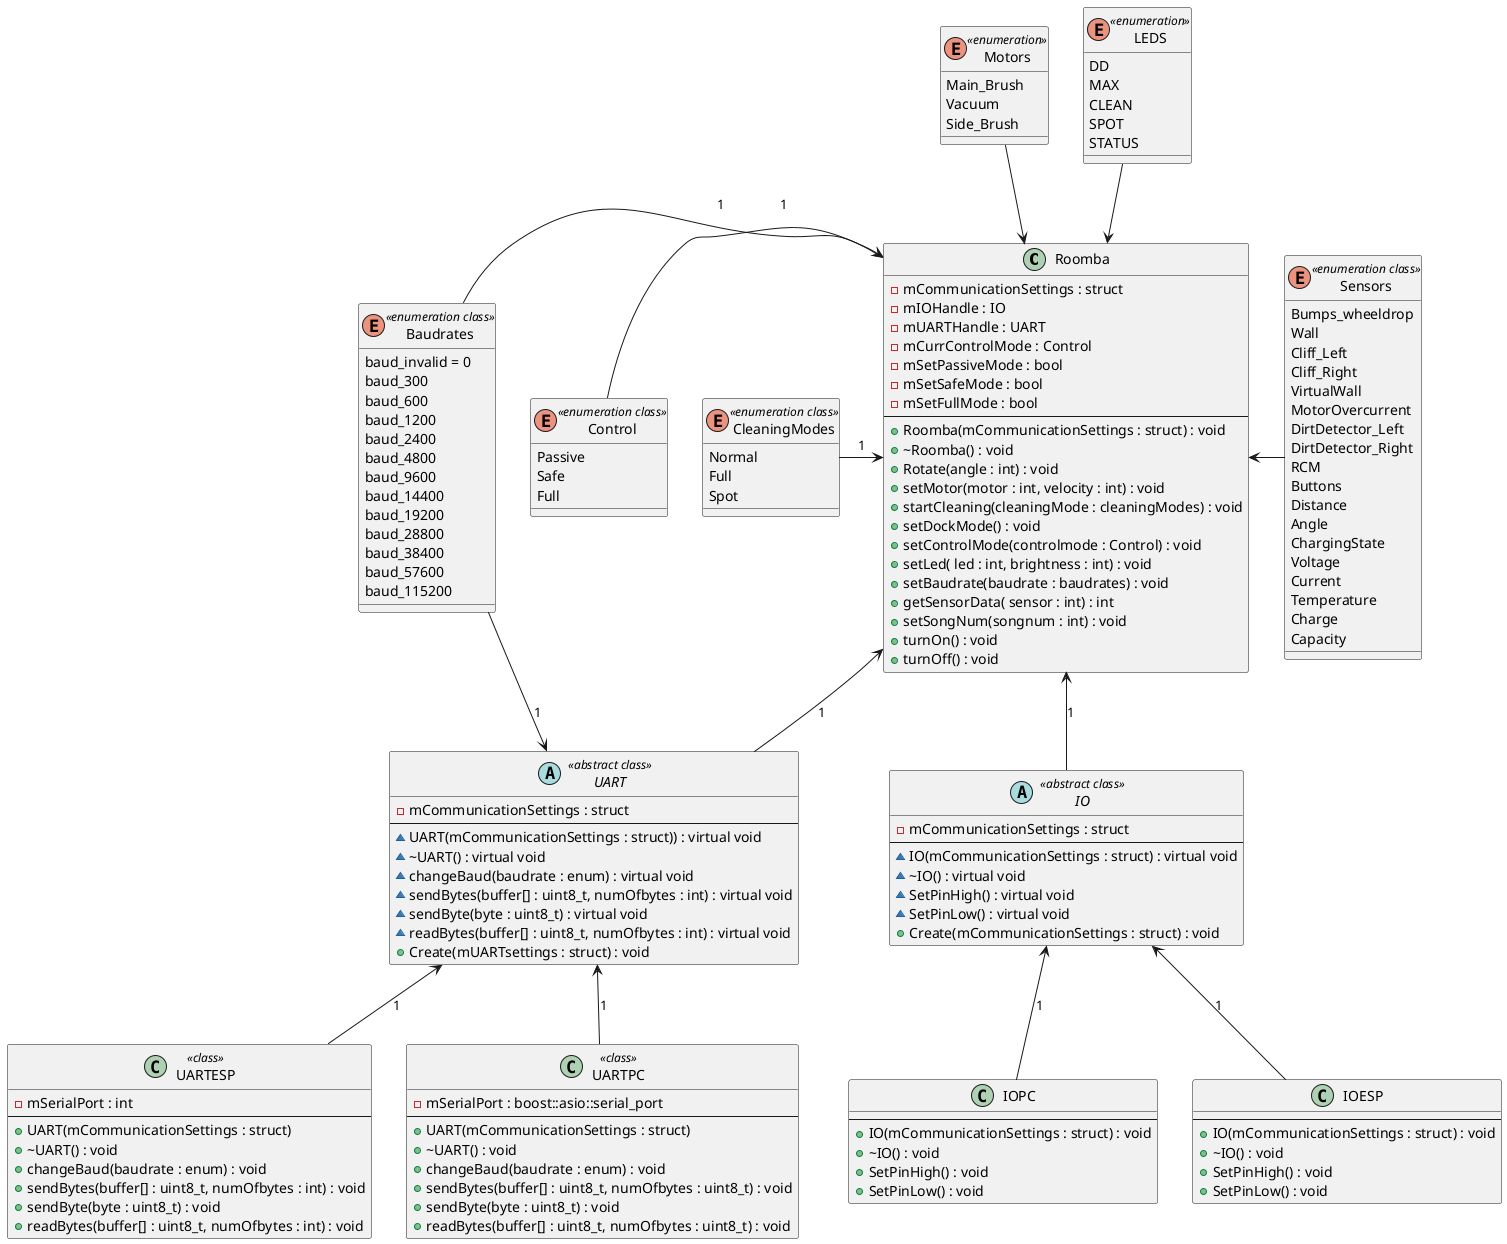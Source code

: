 @startuml inline_umlgraph_1.png
class Roomba 
enum CleaningModes <<enumeration class>>
enum LEDS <<enumeration>>
enum Motors <<enumeration>>
enum Control <<enumeration class>>
enum Sensors <<enumeration class>>


abstract class UART <<abstract class>>
class UARTESP <<class>>
class UARTPC <<class>>

abstract class IO <<abstract class>>

enum Baudrates <<enumeration class>>

Roomba <-left- CleaningModes : 1
Roomba <-up- LEDS
Roomba <-up- Motors 
Roomba <-left- Control : 1
Roomba <-right- Sensors
Roomba <-down- UART : 1
Roomba <-left- Baudrates : 1

UART <-down- UARTPC :1
UART <-down- UARTESP:1

UART <-left- Baudrates : 1

Roomba <-down- IO : 1
IO <-down- IOPC : 1
IO <-down- IOESP :1




class Roomba {
  - mCommunicationSettings : struct
  - mIOHandle : IO
  - mUARTHandle : UART
  - mCurrControlMode : Control
  - mSetPassiveMode : bool
  - mSetSafeMode : bool
  - mSetFullMode : bool
  --
  + Roomba(mCommunicationSettings : struct) : void
  + ~Roomba() : void
  + Rotate(angle : int) : void
  + setMotor(motor : int, velocity : int) : void
  + startCleaning(cleaningMode : cleaningModes) : void
  + setDockMode() : void
  + setControlMode(controlmode : Control) : void
  + setLed( led : int, brightness : int) : void
  + setBaudrate(baudrate : baudrates) : void
  + getSensorData( sensor : int) : int
  + setSongNum(songnum : int) : void
  + turnOn() : void
  + turnOff() : void
}

enum LEDS {
DD
MAX
CLEAN
SPOT
STATUS
}

enum Motors {
Main_Brush
Vacuum
Side_Brush
}

enum Baudrates {
baud_invalid = 0
baud_300
baud_600
baud_1200
baud_2400
baud_4800
baud_9600
baud_14400
baud_19200
baud_28800
baud_38400
baud_57600
baud_115200
}

enum CleaningModes {
Normal
Full
Spot
}

enum Control {
Passive
Safe
Full
}

enum Sensors {
Bumps_wheeldrop
Wall
Cliff_Left
Cliff_Right
VirtualWall
MotorOvercurrent
DirtDetector_Left
DirtDetector_Right
RCM
Buttons
Distance
Angle
ChargingState
Voltage
Current
Temperature
Charge
Capacity
}


abstract class IO {
- mCommunicationSettings : struct
--
~ IO(mCommunicationSettings : struct) : virtual void
~ ~IO() : virtual void
~ SetPinHigh() : virtual void
~ SetPinLow() : virtual void
+ Create(mCommunicationSettings : struct) : void
}

class IOPC {
--
+ IO(mCommunicationSettings : struct) : void
+ ~IO() : void
+ SetPinHigh() : void
+ SetPinLow() : void
}

class IOESP{
--
+ IO(mCommunicationSettings : struct) : void
+ ~IO() : void
+ SetPinHigh() : void
+ SetPinLow() : void
}


abstract class UART{
- mCommunicationSettings : struct
--
~ UART(mCommunicationSettings : struct)) : virtual void
~ ~UART() : virtual void
~ changeBaud(baudrate : enum) : virtual void
~ sendBytes(buffer[] : uint8_t, numOfbytes : int) : virtual void
~ sendByte(byte : uint8_t) : virtual void
~ readBytes(buffer[] : uint8_t, numOfbytes : int) : virtual void
+ Create(mUARTsettings : struct) : void
}

class UARTPC {
- mSerialPort : boost::asio::serial_port
--
+ UART(mCommunicationSettings : struct)
+ ~UART() : void
+ changeBaud(baudrate : enum) : void
+ sendBytes(buffer[] : uint8_t, numOfbytes : uint8_t) : void
+ sendByte(byte : uint8_t) : void
+ readBytes(buffer[] : uint8_t, numOfbytes : uint8_t) : void
}

class UARTESP {
- mSerialPort : int
--
+ UART(mCommunicationSettings : struct)
+ ~UART() : void
+ changeBaud(baudrate : enum) : void
+ sendBytes(buffer[] : uint8_t, numOfbytes : int) : void
+ sendByte(byte : uint8_t) : void
+ readBytes(buffer[] : uint8_t, numOfbytes : int) : void
}
@enduml
